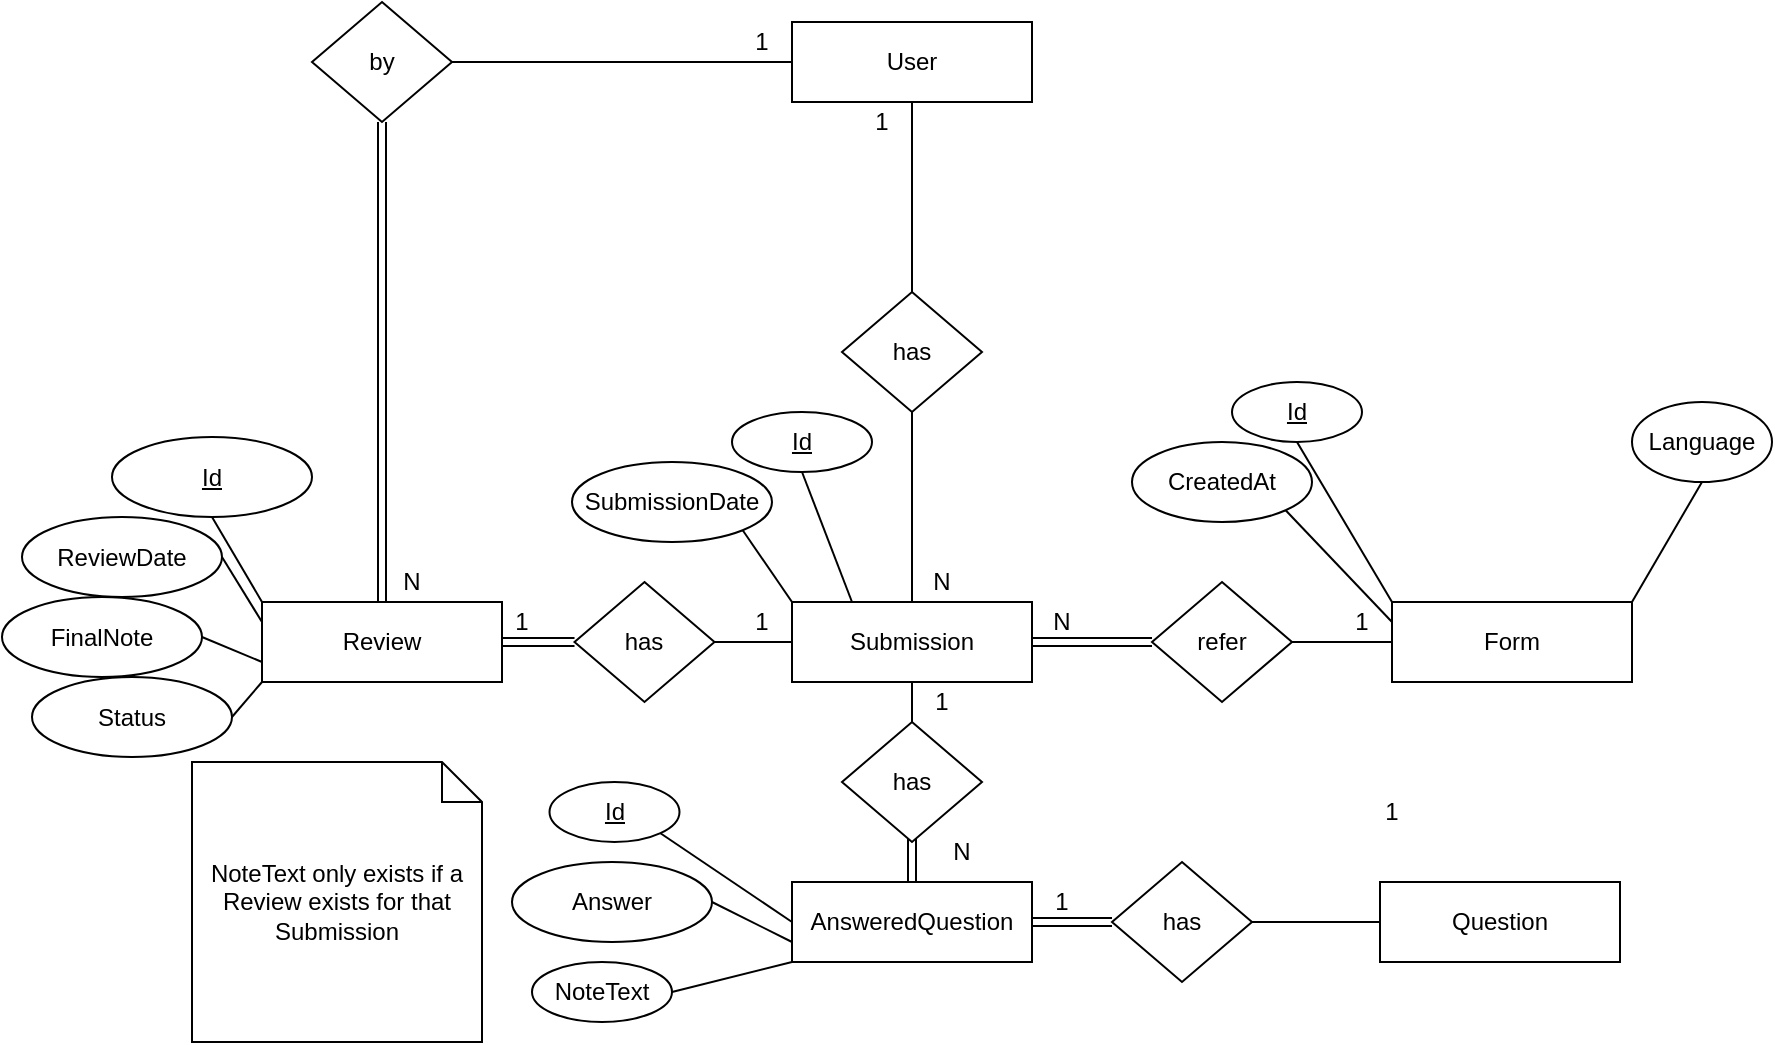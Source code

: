 <mxfile version="24.7.4">
  <diagram name="Page-1" id="ifkHMOIeZfvgHvwu8lR6">
    <mxGraphModel dx="2062" dy="665" grid="1" gridSize="10" guides="1" tooltips="1" connect="1" arrows="1" fold="1" page="1" pageScale="1" pageWidth="827" pageHeight="1169" math="0" shadow="0">
      <root>
        <mxCell id="0" />
        <mxCell id="1" parent="0" />
        <mxCell id="O-XVweY7GeAYTOieDj89-5" style="rounded=0;orthogonalLoop=1;jettySize=auto;html=1;exitX=0;exitY=0.5;exitDx=0;exitDy=0;entryX=1;entryY=0.5;entryDx=0;entryDy=0;endArrow=none;endFill=0;" edge="1" parent="1" source="O-XVweY7GeAYTOieDj89-9" target="O-XVweY7GeAYTOieDj89-128">
          <mxGeometry relative="1" as="geometry">
            <mxPoint x="-145" y="120" as="targetPoint" />
          </mxGeometry>
        </mxCell>
        <mxCell id="O-XVweY7GeAYTOieDj89-9" value="User" style="rounded=0;whiteSpace=wrap;html=1;" vertex="1" parent="1">
          <mxGeometry x="60" y="70" width="120" height="40" as="geometry" />
        </mxCell>
        <mxCell id="O-XVweY7GeAYTOieDj89-14" style="rounded=0;orthogonalLoop=1;jettySize=auto;html=1;entryX=1;entryY=1;entryDx=0;entryDy=0;endArrow=none;endFill=0;exitX=0;exitY=0.5;exitDx=0;exitDy=0;" edge="1" parent="1" target="O-XVweY7GeAYTOieDj89-61">
          <mxGeometry relative="1" as="geometry">
            <mxPoint x="60" y="520" as="sourcePoint" />
          </mxGeometry>
        </mxCell>
        <mxCell id="O-XVweY7GeAYTOieDj89-15" style="rounded=0;orthogonalLoop=1;jettySize=auto;html=1;exitX=0;exitY=0.75;exitDx=0;exitDy=0;entryX=1;entryY=0.5;entryDx=0;entryDy=0;endArrow=none;endFill=0;" edge="1" parent="1" target="O-XVweY7GeAYTOieDj89-62">
          <mxGeometry relative="1" as="geometry">
            <mxPoint x="60" y="530" as="sourcePoint" />
          </mxGeometry>
        </mxCell>
        <mxCell id="O-XVweY7GeAYTOieDj89-16" style="rounded=0;orthogonalLoop=1;jettySize=auto;html=1;exitX=1;exitY=0.5;exitDx=0;exitDy=0;entryX=0;entryY=0.5;entryDx=0;entryDy=0;endArrow=none;endFill=0;shape=link;" edge="1" parent="1" target="O-XVweY7GeAYTOieDj89-89">
          <mxGeometry relative="1" as="geometry">
            <mxPoint x="180.0" y="520" as="sourcePoint" />
          </mxGeometry>
        </mxCell>
        <mxCell id="O-XVweY7GeAYTOieDj89-20" style="rounded=0;orthogonalLoop=1;jettySize=auto;html=1;exitX=0;exitY=0;exitDx=0;exitDy=0;entryX=0.5;entryY=1;entryDx=0;entryDy=0;endArrow=none;endFill=0;" edge="1" parent="1" source="O-XVweY7GeAYTOieDj89-22" target="O-XVweY7GeAYTOieDj89-43">
          <mxGeometry relative="1" as="geometry" />
        </mxCell>
        <mxCell id="O-XVweY7GeAYTOieDj89-21" style="rounded=0;orthogonalLoop=1;jettySize=auto;html=1;exitX=0;exitY=0.25;exitDx=0;exitDy=0;entryX=1;entryY=1;entryDx=0;entryDy=0;endArrow=none;endFill=0;" edge="1" parent="1" source="O-XVweY7GeAYTOieDj89-22" target="O-XVweY7GeAYTOieDj89-46">
          <mxGeometry relative="1" as="geometry" />
        </mxCell>
        <mxCell id="O-XVweY7GeAYTOieDj89-22" value="Form" style="rounded=0;whiteSpace=wrap;html=1;" vertex="1" parent="1">
          <mxGeometry x="360" y="360" width="120" height="40" as="geometry" />
        </mxCell>
        <mxCell id="O-XVweY7GeAYTOieDj89-23" style="edgeStyle=orthogonalEdgeStyle;rounded=0;orthogonalLoop=1;jettySize=auto;html=1;exitX=1;exitY=0.5;exitDx=0;exitDy=0;entryX=0;entryY=0.5;entryDx=0;entryDy=0;endArrow=none;endFill=0;shape=link;" edge="1" parent="1" source="O-XVweY7GeAYTOieDj89-127" target="O-XVweY7GeAYTOieDj89-129">
          <mxGeometry relative="1" as="geometry">
            <mxPoint x="-120" y="380" as="sourcePoint" />
            <mxPoint x="-70" y="380" as="targetPoint" />
          </mxGeometry>
        </mxCell>
        <mxCell id="O-XVweY7GeAYTOieDj89-24" style="rounded=0;orthogonalLoop=1;jettySize=auto;html=1;exitX=0.5;exitY=0;exitDx=0;exitDy=0;entryX=0.5;entryY=1;entryDx=0;entryDy=0;endArrow=none;endFill=0;shape=link;" edge="1" parent="1" source="O-XVweY7GeAYTOieDj89-127" target="O-XVweY7GeAYTOieDj89-128">
          <mxGeometry relative="1" as="geometry">
            <mxPoint x="-180" y="360" as="sourcePoint" />
            <mxPoint x="-180" y="150" as="targetPoint" />
          </mxGeometry>
        </mxCell>
        <mxCell id="O-XVweY7GeAYTOieDj89-25" style="rounded=0;orthogonalLoop=1;jettySize=auto;html=1;exitX=0;exitY=0;exitDx=0;exitDy=0;entryX=0.5;entryY=1;entryDx=0;entryDy=0;endArrow=none;endFill=0;" edge="1" parent="1" source="O-XVweY7GeAYTOieDj89-127" target="O-XVweY7GeAYTOieDj89-119">
          <mxGeometry relative="1" as="geometry">
            <mxPoint x="-240" y="360" as="sourcePoint" />
            <mxPoint x="-300" y="310" as="targetPoint" />
          </mxGeometry>
        </mxCell>
        <mxCell id="O-XVweY7GeAYTOieDj89-26" style="rounded=0;orthogonalLoop=1;jettySize=auto;html=1;exitX=0;exitY=1;exitDx=0;exitDy=0;entryX=1;entryY=0.5;entryDx=0;entryDy=0;endArrow=none;endFill=0;" edge="1" parent="1" source="O-XVweY7GeAYTOieDj89-127" target="O-XVweY7GeAYTOieDj89-67">
          <mxGeometry relative="1" as="geometry">
            <mxPoint x="-240" y="390" as="sourcePoint" />
          </mxGeometry>
        </mxCell>
        <mxCell id="O-XVweY7GeAYTOieDj89-27" style="rounded=0;orthogonalLoop=1;jettySize=auto;html=1;exitX=0;exitY=0.75;exitDx=0;exitDy=0;entryX=1;entryY=0.5;entryDx=0;entryDy=0;endArrow=none;endFill=0;" edge="1" parent="1" source="O-XVweY7GeAYTOieDj89-127" target="O-XVweY7GeAYTOieDj89-68">
          <mxGeometry relative="1" as="geometry">
            <mxPoint x="-240" y="380" as="sourcePoint" />
          </mxGeometry>
        </mxCell>
        <mxCell id="O-XVweY7GeAYTOieDj89-28" style="rounded=0;orthogonalLoop=1;jettySize=auto;html=1;exitX=0;exitY=0.25;exitDx=0;exitDy=0;entryX=1;entryY=0.5;entryDx=0;entryDy=0;endArrow=none;endFill=0;" edge="1" parent="1" source="O-XVweY7GeAYTOieDj89-127" target="O-XVweY7GeAYTOieDj89-69">
          <mxGeometry relative="1" as="geometry">
            <mxPoint x="-240" y="370" as="sourcePoint" />
          </mxGeometry>
        </mxCell>
        <mxCell id="O-XVweY7GeAYTOieDj89-29" style="rounded=0;orthogonalLoop=1;jettySize=auto;html=1;exitX=0;exitY=0;exitDx=0;exitDy=0;entryX=1;entryY=1;entryDx=0;entryDy=0;endArrow=none;endFill=0;" edge="1" parent="1" source="O-XVweY7GeAYTOieDj89-32" target="O-XVweY7GeAYTOieDj89-47">
          <mxGeometry relative="1" as="geometry" />
        </mxCell>
        <mxCell id="O-XVweY7GeAYTOieDj89-30" style="rounded=0;orthogonalLoop=1;jettySize=auto;html=1;exitX=0.25;exitY=0;exitDx=0;exitDy=0;entryX=0.5;entryY=1;entryDx=0;entryDy=0;endArrow=none;endFill=0;" edge="1" parent="1" source="O-XVweY7GeAYTOieDj89-32" target="O-XVweY7GeAYTOieDj89-48">
          <mxGeometry relative="1" as="geometry" />
        </mxCell>
        <mxCell id="O-XVweY7GeAYTOieDj89-31" style="rounded=0;orthogonalLoop=1;jettySize=auto;html=1;exitX=0.5;exitY=1;exitDx=0;exitDy=0;endArrow=none;endFill=0;" edge="1" parent="1" source="O-XVweY7GeAYTOieDj89-32">
          <mxGeometry relative="1" as="geometry">
            <mxPoint x="120" y="420" as="targetPoint" />
          </mxGeometry>
        </mxCell>
        <mxCell id="O-XVweY7GeAYTOieDj89-32" value="Submission" style="rounded=0;whiteSpace=wrap;html=1;" vertex="1" parent="1">
          <mxGeometry x="60" y="360" width="120" height="40" as="geometry" />
        </mxCell>
        <mxCell id="O-XVweY7GeAYTOieDj89-43" value="&lt;u&gt;Id&lt;/u&gt;" style="ellipse;whiteSpace=wrap;html=1;" vertex="1" parent="1">
          <mxGeometry x="280" y="250" width="65" height="30" as="geometry" />
        </mxCell>
        <mxCell id="O-XVweY7GeAYTOieDj89-46" value="CreatedAt" style="ellipse;whiteSpace=wrap;html=1;" vertex="1" parent="1">
          <mxGeometry x="230" y="280" width="90" height="40" as="geometry" />
        </mxCell>
        <mxCell id="O-XVweY7GeAYTOieDj89-47" value="SubmissionDate" style="ellipse;whiteSpace=wrap;html=1;" vertex="1" parent="1">
          <mxGeometry x="-50" y="290" width="100" height="40" as="geometry" />
        </mxCell>
        <mxCell id="O-XVweY7GeAYTOieDj89-48" value="&lt;u&gt;Id&lt;/u&gt;" style="ellipse;whiteSpace=wrap;html=1;" vertex="1" parent="1">
          <mxGeometry x="30" y="265" width="70" height="30" as="geometry" />
        </mxCell>
        <mxCell id="O-XVweY7GeAYTOieDj89-49" style="edgeStyle=orthogonalEdgeStyle;rounded=0;orthogonalLoop=1;jettySize=auto;html=1;exitX=0;exitY=0.5;exitDx=0;exitDy=0;endArrow=none;endFill=0;shape=link;" edge="1" parent="1" source="O-XVweY7GeAYTOieDj89-51" target="O-XVweY7GeAYTOieDj89-32">
          <mxGeometry relative="1" as="geometry" />
        </mxCell>
        <mxCell id="O-XVweY7GeAYTOieDj89-50" style="edgeStyle=orthogonalEdgeStyle;rounded=0;orthogonalLoop=1;jettySize=auto;html=1;exitX=1;exitY=0.5;exitDx=0;exitDy=0;entryX=0;entryY=0.5;entryDx=0;entryDy=0;endArrow=none;endFill=0;" edge="1" parent="1" source="O-XVweY7GeAYTOieDj89-51" target="O-XVweY7GeAYTOieDj89-22">
          <mxGeometry relative="1" as="geometry" />
        </mxCell>
        <mxCell id="O-XVweY7GeAYTOieDj89-51" value="refer" style="rhombus;whiteSpace=wrap;html=1;" vertex="1" parent="1">
          <mxGeometry x="240" y="350" width="70" height="60" as="geometry" />
        </mxCell>
        <mxCell id="O-XVweY7GeAYTOieDj89-52" value="1" style="text;html=1;align=center;verticalAlign=middle;whiteSpace=wrap;rounded=0;" vertex="1" parent="1">
          <mxGeometry x="330" y="360" width="30" height="20" as="geometry" />
        </mxCell>
        <mxCell id="O-XVweY7GeAYTOieDj89-53" value="N" style="text;html=1;align=center;verticalAlign=middle;whiteSpace=wrap;rounded=0;" vertex="1" parent="1">
          <mxGeometry x="180" y="360" width="30" height="20" as="geometry" />
        </mxCell>
        <mxCell id="O-XVweY7GeAYTOieDj89-54" style="edgeStyle=orthogonalEdgeStyle;rounded=0;orthogonalLoop=1;jettySize=auto;html=1;exitX=0.5;exitY=1;exitDx=0;exitDy=0;entryX=0.5;entryY=0;entryDx=0;entryDy=0;endArrow=none;endFill=0;" edge="1" parent="1" source="O-XVweY7GeAYTOieDj89-56" target="O-XVweY7GeAYTOieDj89-32">
          <mxGeometry relative="1" as="geometry" />
        </mxCell>
        <mxCell id="O-XVweY7GeAYTOieDj89-55" style="rounded=0;orthogonalLoop=1;jettySize=auto;html=1;exitX=0.5;exitY=0;exitDx=0;exitDy=0;entryX=0.5;entryY=1;entryDx=0;entryDy=0;endArrow=none;endFill=0;" edge="1" parent="1" source="O-XVweY7GeAYTOieDj89-56" target="O-XVweY7GeAYTOieDj89-9">
          <mxGeometry relative="1" as="geometry" />
        </mxCell>
        <mxCell id="O-XVweY7GeAYTOieDj89-56" value="has" style="rhombus;whiteSpace=wrap;html=1;" vertex="1" parent="1">
          <mxGeometry x="85" y="205" width="70" height="60" as="geometry" />
        </mxCell>
        <mxCell id="O-XVweY7GeAYTOieDj89-57" value="N" style="text;html=1;align=center;verticalAlign=middle;whiteSpace=wrap;rounded=0;" vertex="1" parent="1">
          <mxGeometry x="120" y="340" width="30" height="20" as="geometry" />
        </mxCell>
        <mxCell id="O-XVweY7GeAYTOieDj89-58" style="rounded=0;orthogonalLoop=1;jettySize=auto;html=1;exitX=0.5;exitY=1;exitDx=0;exitDy=0;entryX=0.5;entryY=0;entryDx=0;entryDy=0;endArrow=none;endFill=0;shape=link;" edge="1" parent="1">
          <mxGeometry relative="1" as="geometry">
            <mxPoint x="120" y="475" as="sourcePoint" />
            <mxPoint x="120" y="500" as="targetPoint" />
          </mxGeometry>
        </mxCell>
        <mxCell id="O-XVweY7GeAYTOieDj89-59" value="1" style="text;html=1;align=center;verticalAlign=middle;whiteSpace=wrap;rounded=0;" vertex="1" parent="1">
          <mxGeometry x="120" y="400" width="30" height="20" as="geometry" />
        </mxCell>
        <mxCell id="O-XVweY7GeAYTOieDj89-60" value="N" style="text;html=1;align=center;verticalAlign=middle;whiteSpace=wrap;rounded=0;" vertex="1" parent="1">
          <mxGeometry x="130" y="475" width="30" height="20" as="geometry" />
        </mxCell>
        <mxCell id="O-XVweY7GeAYTOieDj89-61" value="&lt;u&gt;Id&lt;/u&gt;" style="ellipse;whiteSpace=wrap;html=1;" vertex="1" parent="1">
          <mxGeometry x="-61.25" y="450" width="65" height="30" as="geometry" />
        </mxCell>
        <mxCell id="O-XVweY7GeAYTOieDj89-62" value="Answer" style="ellipse;whiteSpace=wrap;html=1;" vertex="1" parent="1">
          <mxGeometry x="-80" y="490" width="100" height="40" as="geometry" />
        </mxCell>
        <mxCell id="O-XVweY7GeAYTOieDj89-63" style="edgeStyle=orthogonalEdgeStyle;rounded=0;orthogonalLoop=1;jettySize=auto;html=1;exitX=1;exitY=0.5;exitDx=0;exitDy=0;entryX=0;entryY=0.5;entryDx=0;entryDy=0;endArrow=none;endFill=0;" edge="1" parent="1" source="O-XVweY7GeAYTOieDj89-129" target="O-XVweY7GeAYTOieDj89-32">
          <mxGeometry relative="1" as="geometry">
            <mxPoint y="380" as="sourcePoint" />
          </mxGeometry>
        </mxCell>
        <mxCell id="O-XVweY7GeAYTOieDj89-64" value="1" style="text;html=1;align=center;verticalAlign=middle;whiteSpace=wrap;rounded=0;" vertex="1" parent="1">
          <mxGeometry x="30" y="360" width="30" height="20" as="geometry" />
        </mxCell>
        <mxCell id="O-XVweY7GeAYTOieDj89-65" value="1" style="text;html=1;align=center;verticalAlign=middle;whiteSpace=wrap;rounded=0;" vertex="1" parent="1">
          <mxGeometry x="-90" y="360" width="30" height="20" as="geometry" />
        </mxCell>
        <mxCell id="O-XVweY7GeAYTOieDj89-66" value="N" style="text;html=1;align=center;verticalAlign=middle;whiteSpace=wrap;rounded=0;" vertex="1" parent="1">
          <mxGeometry x="-140" y="340" width="20" height="20" as="geometry" />
        </mxCell>
        <mxCell id="O-XVweY7GeAYTOieDj89-67" value="Status" style="ellipse;whiteSpace=wrap;html=1;" vertex="1" parent="1">
          <mxGeometry x="-320" y="397.5" width="100" height="40" as="geometry" />
        </mxCell>
        <mxCell id="O-XVweY7GeAYTOieDj89-68" value="FinalNote" style="ellipse;whiteSpace=wrap;html=1;" vertex="1" parent="1">
          <mxGeometry x="-335" y="357.5" width="100" height="40" as="geometry" />
        </mxCell>
        <mxCell id="O-XVweY7GeAYTOieDj89-69" value="ReviewDate" style="ellipse;whiteSpace=wrap;html=1;" vertex="1" parent="1">
          <mxGeometry x="-325" y="317.5" width="100" height="40" as="geometry" />
        </mxCell>
        <mxCell id="O-XVweY7GeAYTOieDj89-70" value="NoteText" style="ellipse;whiteSpace=wrap;html=1;" vertex="1" parent="1">
          <mxGeometry x="-70" y="540" width="70" height="30" as="geometry" />
        </mxCell>
        <mxCell id="O-XVweY7GeAYTOieDj89-83" value="Question" style="rounded=0;whiteSpace=wrap;html=1;" vertex="1" parent="1">
          <mxGeometry x="354" y="500" width="120" height="40" as="geometry" />
        </mxCell>
        <mxCell id="O-XVweY7GeAYTOieDj89-88" style="rounded=0;orthogonalLoop=1;jettySize=auto;html=1;exitX=1;exitY=0.5;exitDx=0;exitDy=0;entryX=0;entryY=0.5;entryDx=0;entryDy=0;endArrow=none;endFill=0;" edge="1" parent="1" source="O-XVweY7GeAYTOieDj89-89" target="O-XVweY7GeAYTOieDj89-83">
          <mxGeometry relative="1" as="geometry" />
        </mxCell>
        <mxCell id="O-XVweY7GeAYTOieDj89-89" value="has" style="rhombus;whiteSpace=wrap;html=1;" vertex="1" parent="1">
          <mxGeometry x="220" y="490" width="70" height="60" as="geometry" />
        </mxCell>
        <mxCell id="O-XVweY7GeAYTOieDj89-90" value="1" style="text;html=1;align=center;verticalAlign=middle;whiteSpace=wrap;rounded=0;" vertex="1" parent="1">
          <mxGeometry x="180" y="500" width="30" height="20" as="geometry" />
        </mxCell>
        <mxCell id="O-XVweY7GeAYTOieDj89-91" value="1" style="text;html=1;align=center;verticalAlign=middle;whiteSpace=wrap;rounded=0;" vertex="1" parent="1">
          <mxGeometry x="345" y="455" width="30" height="20" as="geometry" />
        </mxCell>
        <mxCell id="O-XVweY7GeAYTOieDj89-117" style="rounded=0;orthogonalLoop=1;jettySize=auto;html=1;exitX=0.5;exitY=1;exitDx=0;exitDy=0;entryX=1;entryY=0;entryDx=0;entryDy=0;endArrow=none;endFill=0;" edge="1" parent="1" source="O-XVweY7GeAYTOieDj89-118" target="O-XVweY7GeAYTOieDj89-22">
          <mxGeometry relative="1" as="geometry" />
        </mxCell>
        <mxCell id="O-XVweY7GeAYTOieDj89-118" value="Language" style="ellipse;whiteSpace=wrap;html=1;" vertex="1" parent="1">
          <mxGeometry x="480" y="260" width="70" height="40" as="geometry" />
        </mxCell>
        <mxCell id="O-XVweY7GeAYTOieDj89-119" value="Id" style="ellipse;whiteSpace=wrap;html=1;align=center;fontStyle=4" vertex="1" parent="1">
          <mxGeometry x="-280" y="277.5" width="100" height="40" as="geometry" />
        </mxCell>
        <mxCell id="O-XVweY7GeAYTOieDj89-120" style="rounded=0;orthogonalLoop=1;jettySize=auto;html=1;exitX=0;exitY=1;exitDx=0;exitDy=0;entryX=1;entryY=0.5;entryDx=0;entryDy=0;endArrow=none;endFill=0;" edge="1" parent="1" target="O-XVweY7GeAYTOieDj89-70">
          <mxGeometry relative="1" as="geometry">
            <mxPoint x="60" y="540" as="sourcePoint" />
          </mxGeometry>
        </mxCell>
        <mxCell id="O-XVweY7GeAYTOieDj89-121" value="NoteText only exists if a Review exists for that Submission" style="shape=note;size=20;whiteSpace=wrap;html=1;" vertex="1" parent="1">
          <mxGeometry x="-240" y="440" width="145" height="140" as="geometry" />
        </mxCell>
        <mxCell id="O-XVweY7GeAYTOieDj89-122" value="1" style="text;html=1;align=center;verticalAlign=middle;whiteSpace=wrap;rounded=0;" vertex="1" parent="1">
          <mxGeometry x="30" y="70" width="30" height="20" as="geometry" />
        </mxCell>
        <mxCell id="O-XVweY7GeAYTOieDj89-123" value="1" style="text;html=1;align=center;verticalAlign=middle;whiteSpace=wrap;rounded=0;" vertex="1" parent="1">
          <mxGeometry x="90" y="110" width="30" height="20" as="geometry" />
        </mxCell>
        <mxCell id="O-XVweY7GeAYTOieDj89-125" value="has" style="rhombus;whiteSpace=wrap;html=1;" vertex="1" parent="1">
          <mxGeometry x="85" y="420" width="70" height="60" as="geometry" />
        </mxCell>
        <mxCell id="O-XVweY7GeAYTOieDj89-126" value="AnsweredQuestion" style="rounded=0;whiteSpace=wrap;html=1;" vertex="1" parent="1">
          <mxGeometry x="60" y="500" width="120" height="40" as="geometry" />
        </mxCell>
        <mxCell id="O-XVweY7GeAYTOieDj89-127" value="Review" style="rounded=0;whiteSpace=wrap;html=1;" vertex="1" parent="1">
          <mxGeometry x="-205" y="360" width="120" height="40" as="geometry" />
        </mxCell>
        <mxCell id="O-XVweY7GeAYTOieDj89-128" value="by" style="rhombus;whiteSpace=wrap;html=1;" vertex="1" parent="1">
          <mxGeometry x="-180" y="60" width="70" height="60" as="geometry" />
        </mxCell>
        <mxCell id="O-XVweY7GeAYTOieDj89-129" value="has" style="rhombus;whiteSpace=wrap;html=1;" vertex="1" parent="1">
          <mxGeometry x="-48.75" y="350" width="70" height="60" as="geometry" />
        </mxCell>
      </root>
    </mxGraphModel>
  </diagram>
</mxfile>
